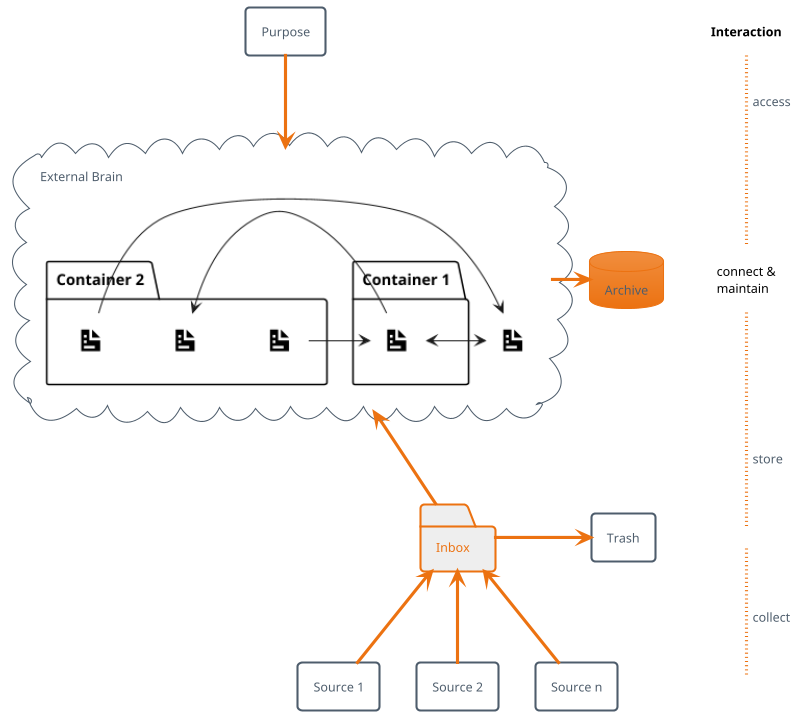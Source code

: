 @startuml
!theme aws-orange

skinparam BackgroundColor white

'Comment following line before commit
'!$approach = "luhmann"

!$label ?= { 
    "purpose": "Purpose", 
    "container1": "Container 1", 
    "container2": "Container 2",
    "inbox": "Inbox",
    "source1": "Source 1"
    } 

!if ($approach == "luhmann")
!$label = {
    "purpose": "Writing",
    "container1": "Reference Notes",
    "container2": "Permanent Notes",
    "inbox": "Floating Notes",
    "source1": "Text <u><back:yellow>excerpts</back> from books</u>, articles etc."
    }
!elseif ($approach == "para")
!$label = {
    "purpose": "Learning",
    "container1": "Projects",
    "container2": "Areas",
    "inbox": "Inbox",
    "source1": "Text <u><back:yellow>excerpts</back> from books</u>, articles etc."
    }
!endif

rectangle "$label.purpose" as Purpose

' subgraph for alignment with surrounding nodes
' cf. http://www.forum.plantuml.net/10464/component-arrows-starting-wrong-side-component-components
cloud Brain #white [
External Brain
{{
    folder "$label.container2" as c2 {
        label c2.1 as "<size:30><&document></size>"
        label c2.2 as "<size:30><&document></size>"
        label c2.3 as "<size:30><&document></size>"
    }

    folder "$label.container1" as c1 {
        label c1.1 as "<size:30><&document></size>"
    }

    label free1 as "<size:30><&document></size>"

    c2.1 -> c1.1
    c1.1 -> c2.3
    c2.2 -> free1
    free1 -> c1.1
    c1.1 -> free1
}}
] 

folder "$label.inbox" as Inbox

together {
    rectangle Trash
    database Archive
}

' Formating help
Archive -[hidden]d-> Trash

skinparam WrapWidth 100 

rectangle "$label.source1" as Source1
rectangle "Source 2" as Source2
rectangle "Source n" as Source3


Brain -r-> Archive
Inbox -r-> Trash
Purpose -d-> Brain
Inbox -u-> Brain

Source1 -u-> Inbox
Source2 -u-> Inbox
Source3 -u-> Inbox

'Interaction steps at right side 
together {
    label "**Interaction**" as level_purpose
    label "connect & maintain" as level_brain
    label " " as level_inbox
    label " " as level_source
}

Purpose -[norank,hidden]r-> level_purpose
Brain -[norank,hidden]r-> level_brain
Inbox -[norank,hidden]r-> level_inbox
Source1 -[norank,hidden]r-> level_source

level_purpose -[dotted]d- level_brain : access 
level_brain -[dotted]d- level_inbox : store
level_inbox -[dotted]d- level_source : collect

@enduml